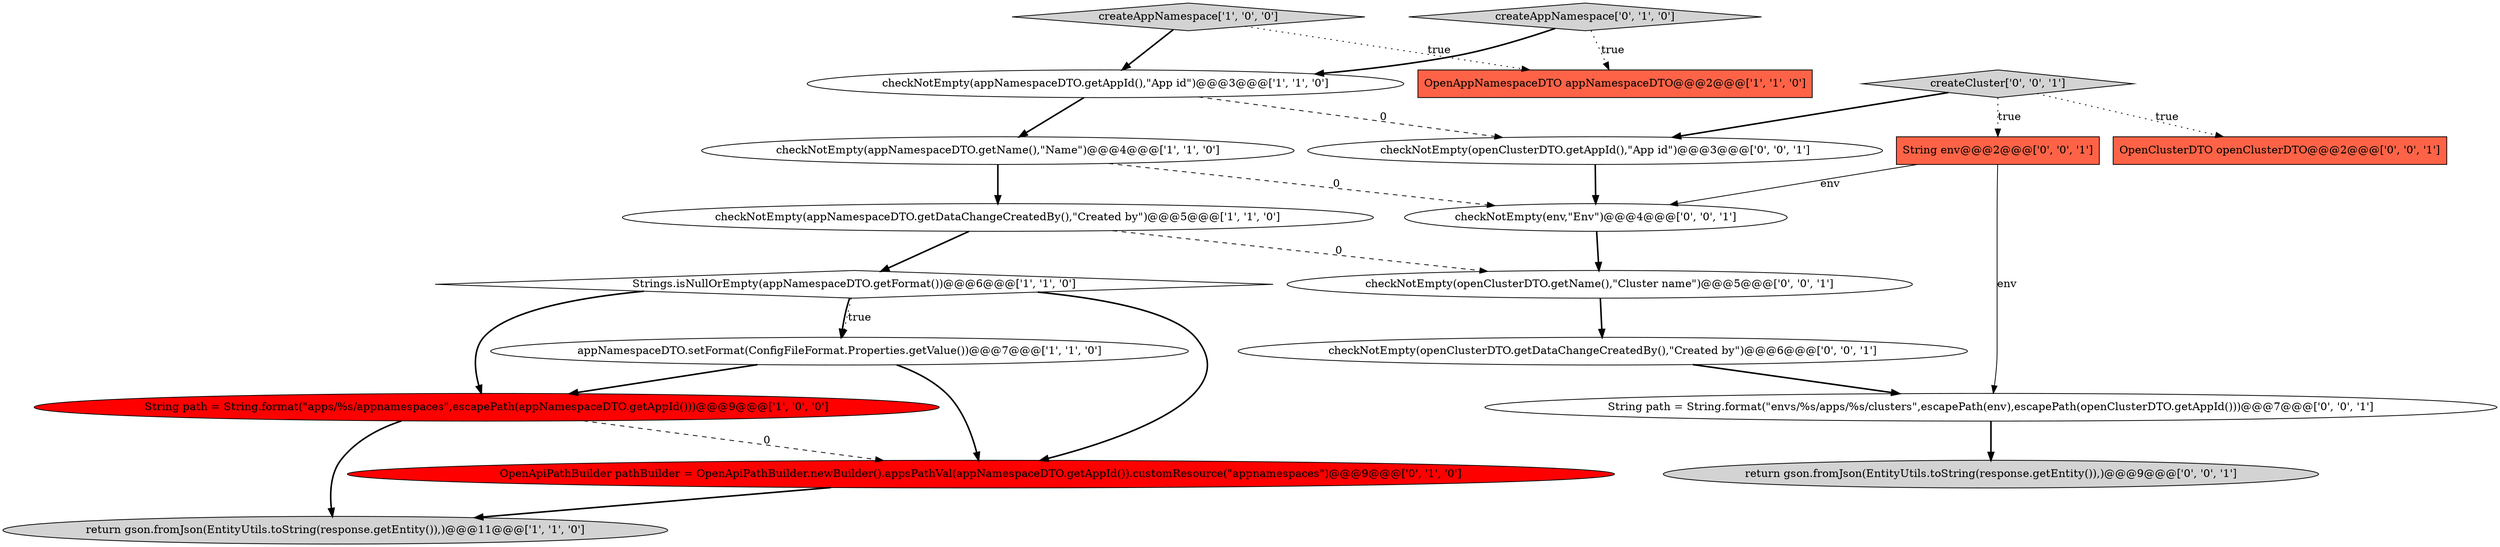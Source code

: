 digraph {
0 [style = filled, label = "OpenAppNamespaceDTO appNamespaceDTO@@@2@@@['1', '1', '0']", fillcolor = tomato, shape = box image = "AAA0AAABBB1BBB"];
5 [style = filled, label = "checkNotEmpty(appNamespaceDTO.getDataChangeCreatedBy(),\"Created by\")@@@5@@@['1', '1', '0']", fillcolor = white, shape = ellipse image = "AAA0AAABBB1BBB"];
2 [style = filled, label = "checkNotEmpty(appNamespaceDTO.getName(),\"Name\")@@@4@@@['1', '1', '0']", fillcolor = white, shape = ellipse image = "AAA0AAABBB1BBB"];
4 [style = filled, label = "createAppNamespace['1', '0', '0']", fillcolor = lightgray, shape = diamond image = "AAA0AAABBB1BBB"];
10 [style = filled, label = "OpenApiPathBuilder pathBuilder = OpenApiPathBuilder.newBuilder().appsPathVal(appNamespaceDTO.getAppId()).customResource(\"appnamespaces\")@@@9@@@['0', '1', '0']", fillcolor = red, shape = ellipse image = "AAA1AAABBB2BBB"];
12 [style = filled, label = "String path = String.format(\"envs/%s/apps/%s/clusters\",escapePath(env),escapePath(openClusterDTO.getAppId()))@@@7@@@['0', '0', '1']", fillcolor = white, shape = ellipse image = "AAA0AAABBB3BBB"];
9 [style = filled, label = "createAppNamespace['0', '1', '0']", fillcolor = lightgray, shape = diamond image = "AAA0AAABBB2BBB"];
6 [style = filled, label = "String path = String.format(\"apps/%s/appnamespaces\",escapePath(appNamespaceDTO.getAppId()))@@@9@@@['1', '0', '0']", fillcolor = red, shape = ellipse image = "AAA1AAABBB1BBB"];
14 [style = filled, label = "checkNotEmpty(openClusterDTO.getAppId(),\"App id\")@@@3@@@['0', '0', '1']", fillcolor = white, shape = ellipse image = "AAA0AAABBB3BBB"];
17 [style = filled, label = "checkNotEmpty(openClusterDTO.getDataChangeCreatedBy(),\"Created by\")@@@6@@@['0', '0', '1']", fillcolor = white, shape = ellipse image = "AAA0AAABBB3BBB"];
3 [style = filled, label = "Strings.isNullOrEmpty(appNamespaceDTO.getFormat())@@@6@@@['1', '1', '0']", fillcolor = white, shape = diamond image = "AAA0AAABBB1BBB"];
11 [style = filled, label = "checkNotEmpty(env,\"Env\")@@@4@@@['0', '0', '1']", fillcolor = white, shape = ellipse image = "AAA0AAABBB3BBB"];
7 [style = filled, label = "checkNotEmpty(appNamespaceDTO.getAppId(),\"App id\")@@@3@@@['1', '1', '0']", fillcolor = white, shape = ellipse image = "AAA0AAABBB1BBB"];
8 [style = filled, label = "appNamespaceDTO.setFormat(ConfigFileFormat.Properties.getValue())@@@7@@@['1', '1', '0']", fillcolor = white, shape = ellipse image = "AAA0AAABBB1BBB"];
16 [style = filled, label = "String env@@@2@@@['0', '0', '1']", fillcolor = tomato, shape = box image = "AAA0AAABBB3BBB"];
15 [style = filled, label = "return gson.fromJson(EntityUtils.toString(response.getEntity()),)@@@9@@@['0', '0', '1']", fillcolor = lightgray, shape = ellipse image = "AAA0AAABBB3BBB"];
18 [style = filled, label = "OpenClusterDTO openClusterDTO@@@2@@@['0', '0', '1']", fillcolor = tomato, shape = box image = "AAA0AAABBB3BBB"];
13 [style = filled, label = "checkNotEmpty(openClusterDTO.getName(),\"Cluster name\")@@@5@@@['0', '0', '1']", fillcolor = white, shape = ellipse image = "AAA0AAABBB3BBB"];
1 [style = filled, label = "return gson.fromJson(EntityUtils.toString(response.getEntity()),)@@@11@@@['1', '1', '0']", fillcolor = lightgray, shape = ellipse image = "AAA0AAABBB1BBB"];
19 [style = filled, label = "createCluster['0', '0', '1']", fillcolor = lightgray, shape = diamond image = "AAA0AAABBB3BBB"];
5->13 [style = dashed, label="0"];
5->3 [style = bold, label=""];
8->10 [style = bold, label=""];
9->0 [style = dotted, label="true"];
7->14 [style = dashed, label="0"];
4->0 [style = dotted, label="true"];
12->15 [style = bold, label=""];
19->18 [style = dotted, label="true"];
3->6 [style = bold, label=""];
8->6 [style = bold, label=""];
16->11 [style = solid, label="env"];
9->7 [style = bold, label=""];
4->7 [style = bold, label=""];
6->10 [style = dashed, label="0"];
6->1 [style = bold, label=""];
3->10 [style = bold, label=""];
13->17 [style = bold, label=""];
16->12 [style = solid, label="env"];
17->12 [style = bold, label=""];
19->14 [style = bold, label=""];
7->2 [style = bold, label=""];
3->8 [style = bold, label=""];
11->13 [style = bold, label=""];
19->16 [style = dotted, label="true"];
2->11 [style = dashed, label="0"];
10->1 [style = bold, label=""];
3->8 [style = dotted, label="true"];
14->11 [style = bold, label=""];
2->5 [style = bold, label=""];
}
